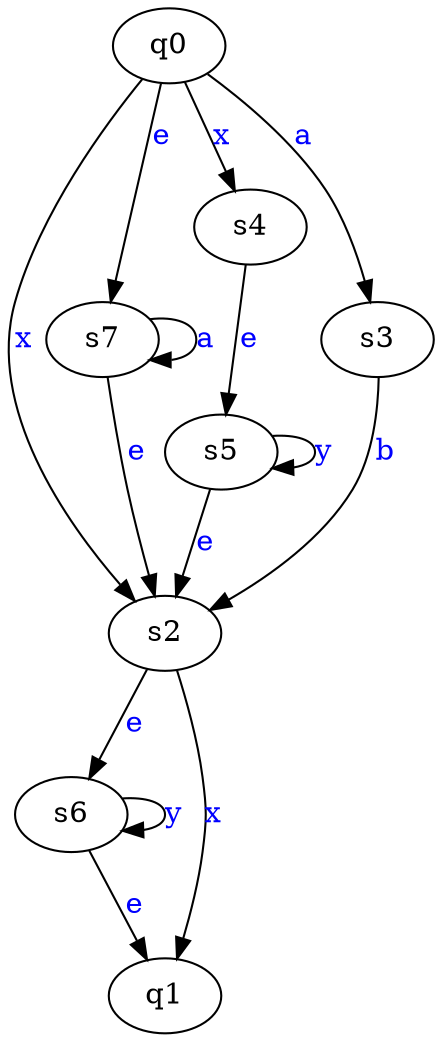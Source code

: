 digraph G {
	"q0"->"s2"[ label=<<font color="blue">x</font>> ];
	"s7"->"s2"[ label=<<font color="blue">e</font>> ];
	"s4"->"s5"[ label=<<font color="blue">e</font>> ];
	"q0"->"s4"[ label=<<font color="blue">x</font>> ];
	"s6"->"q1"[ label=<<font color="blue">e</font>> ];
	"q0"->"s3"[ label=<<font color="blue">a</font>> ];
	"s2"->"s6"[ label=<<font color="blue">e</font>> ];
	"s7"->"s7"[ label=<<font color="blue">a</font>> ];
	"s2"->"q1"[ label=<<font color="blue">x</font>> ];
	"s6"->"s6"[ label=<<font color="blue">y</font>> ];
	"s5"->"s5"[ label=<<font color="blue">y</font>> ];
	"s3"->"s2"[ label=<<font color="blue">b</font>> ];
	"s5"->"s2"[ label=<<font color="blue">e</font>> ];
	"q0"->"s7"[ label=<<font color="blue">e</font>> ];
	"q0";
	"q1";
	"s2";
	"s3";
	"s4";
	"s5";
	"s6";
	"s7";

}
